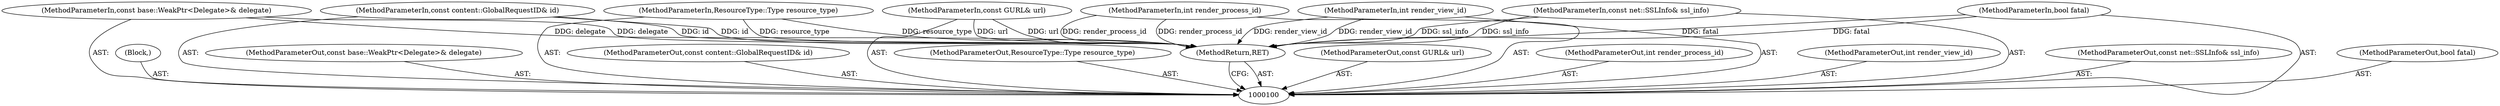 digraph "0_Chrome_5385c44d9634d00b1cec2abf0fe7290d4205c7b0_5" {
"1000110" [label="(MethodReturn,RET)"];
"1000109" [label="(Block,)"];
"1000101" [label="(MethodParameterIn,const base::WeakPtr<Delegate>& delegate)"];
"1000120" [label="(MethodParameterOut,const base::WeakPtr<Delegate>& delegate)"];
"1000102" [label="(MethodParameterIn,const content::GlobalRequestID& id)"];
"1000121" [label="(MethodParameterOut,const content::GlobalRequestID& id)"];
"1000103" [label="(MethodParameterIn,ResourceType::Type resource_type)"];
"1000122" [label="(MethodParameterOut,ResourceType::Type resource_type)"];
"1000104" [label="(MethodParameterIn,const GURL& url)"];
"1000123" [label="(MethodParameterOut,const GURL& url)"];
"1000105" [label="(MethodParameterIn,int render_process_id)"];
"1000124" [label="(MethodParameterOut,int render_process_id)"];
"1000106" [label="(MethodParameterIn,int render_view_id)"];
"1000125" [label="(MethodParameterOut,int render_view_id)"];
"1000107" [label="(MethodParameterIn,const net::SSLInfo& ssl_info)"];
"1000126" [label="(MethodParameterOut,const net::SSLInfo& ssl_info)"];
"1000108" [label="(MethodParameterIn,bool fatal)"];
"1000127" [label="(MethodParameterOut,bool fatal)"];
"1000110" -> "1000100"  [label="AST: "];
"1000110" -> "1000100"  [label="CFG: "];
"1000108" -> "1000110"  [label="DDG: fatal"];
"1000107" -> "1000110"  [label="DDG: ssl_info"];
"1000104" -> "1000110"  [label="DDG: url"];
"1000105" -> "1000110"  [label="DDG: render_process_id"];
"1000103" -> "1000110"  [label="DDG: resource_type"];
"1000102" -> "1000110"  [label="DDG: id"];
"1000101" -> "1000110"  [label="DDG: delegate"];
"1000106" -> "1000110"  [label="DDG: render_view_id"];
"1000109" -> "1000100"  [label="AST: "];
"1000101" -> "1000100"  [label="AST: "];
"1000101" -> "1000110"  [label="DDG: delegate"];
"1000120" -> "1000100"  [label="AST: "];
"1000102" -> "1000100"  [label="AST: "];
"1000102" -> "1000110"  [label="DDG: id"];
"1000121" -> "1000100"  [label="AST: "];
"1000103" -> "1000100"  [label="AST: "];
"1000103" -> "1000110"  [label="DDG: resource_type"];
"1000122" -> "1000100"  [label="AST: "];
"1000104" -> "1000100"  [label="AST: "];
"1000104" -> "1000110"  [label="DDG: url"];
"1000123" -> "1000100"  [label="AST: "];
"1000105" -> "1000100"  [label="AST: "];
"1000105" -> "1000110"  [label="DDG: render_process_id"];
"1000124" -> "1000100"  [label="AST: "];
"1000106" -> "1000100"  [label="AST: "];
"1000106" -> "1000110"  [label="DDG: render_view_id"];
"1000125" -> "1000100"  [label="AST: "];
"1000107" -> "1000100"  [label="AST: "];
"1000107" -> "1000110"  [label="DDG: ssl_info"];
"1000126" -> "1000100"  [label="AST: "];
"1000108" -> "1000100"  [label="AST: "];
"1000108" -> "1000110"  [label="DDG: fatal"];
"1000127" -> "1000100"  [label="AST: "];
}
